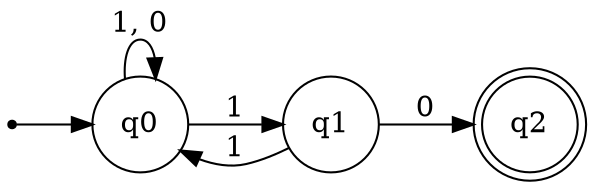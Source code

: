 digraph finite_state_machine {
rankdir=LR;
size="30,20";
node [shape = point]; "dummyq0"
node [shape = circle]; "q0";
"dummyq0" -> "q0";
node [shape = circle]; "q1";
node [shape = doublecircle]; "q2";"q0" -> "q1" [label = "1"];
 "q0" -> "q0" [label = "1, 0"];
 "q1" -> "q0" [label = "1"];
 "q1" -> "q2" [label = "0"];
 }
